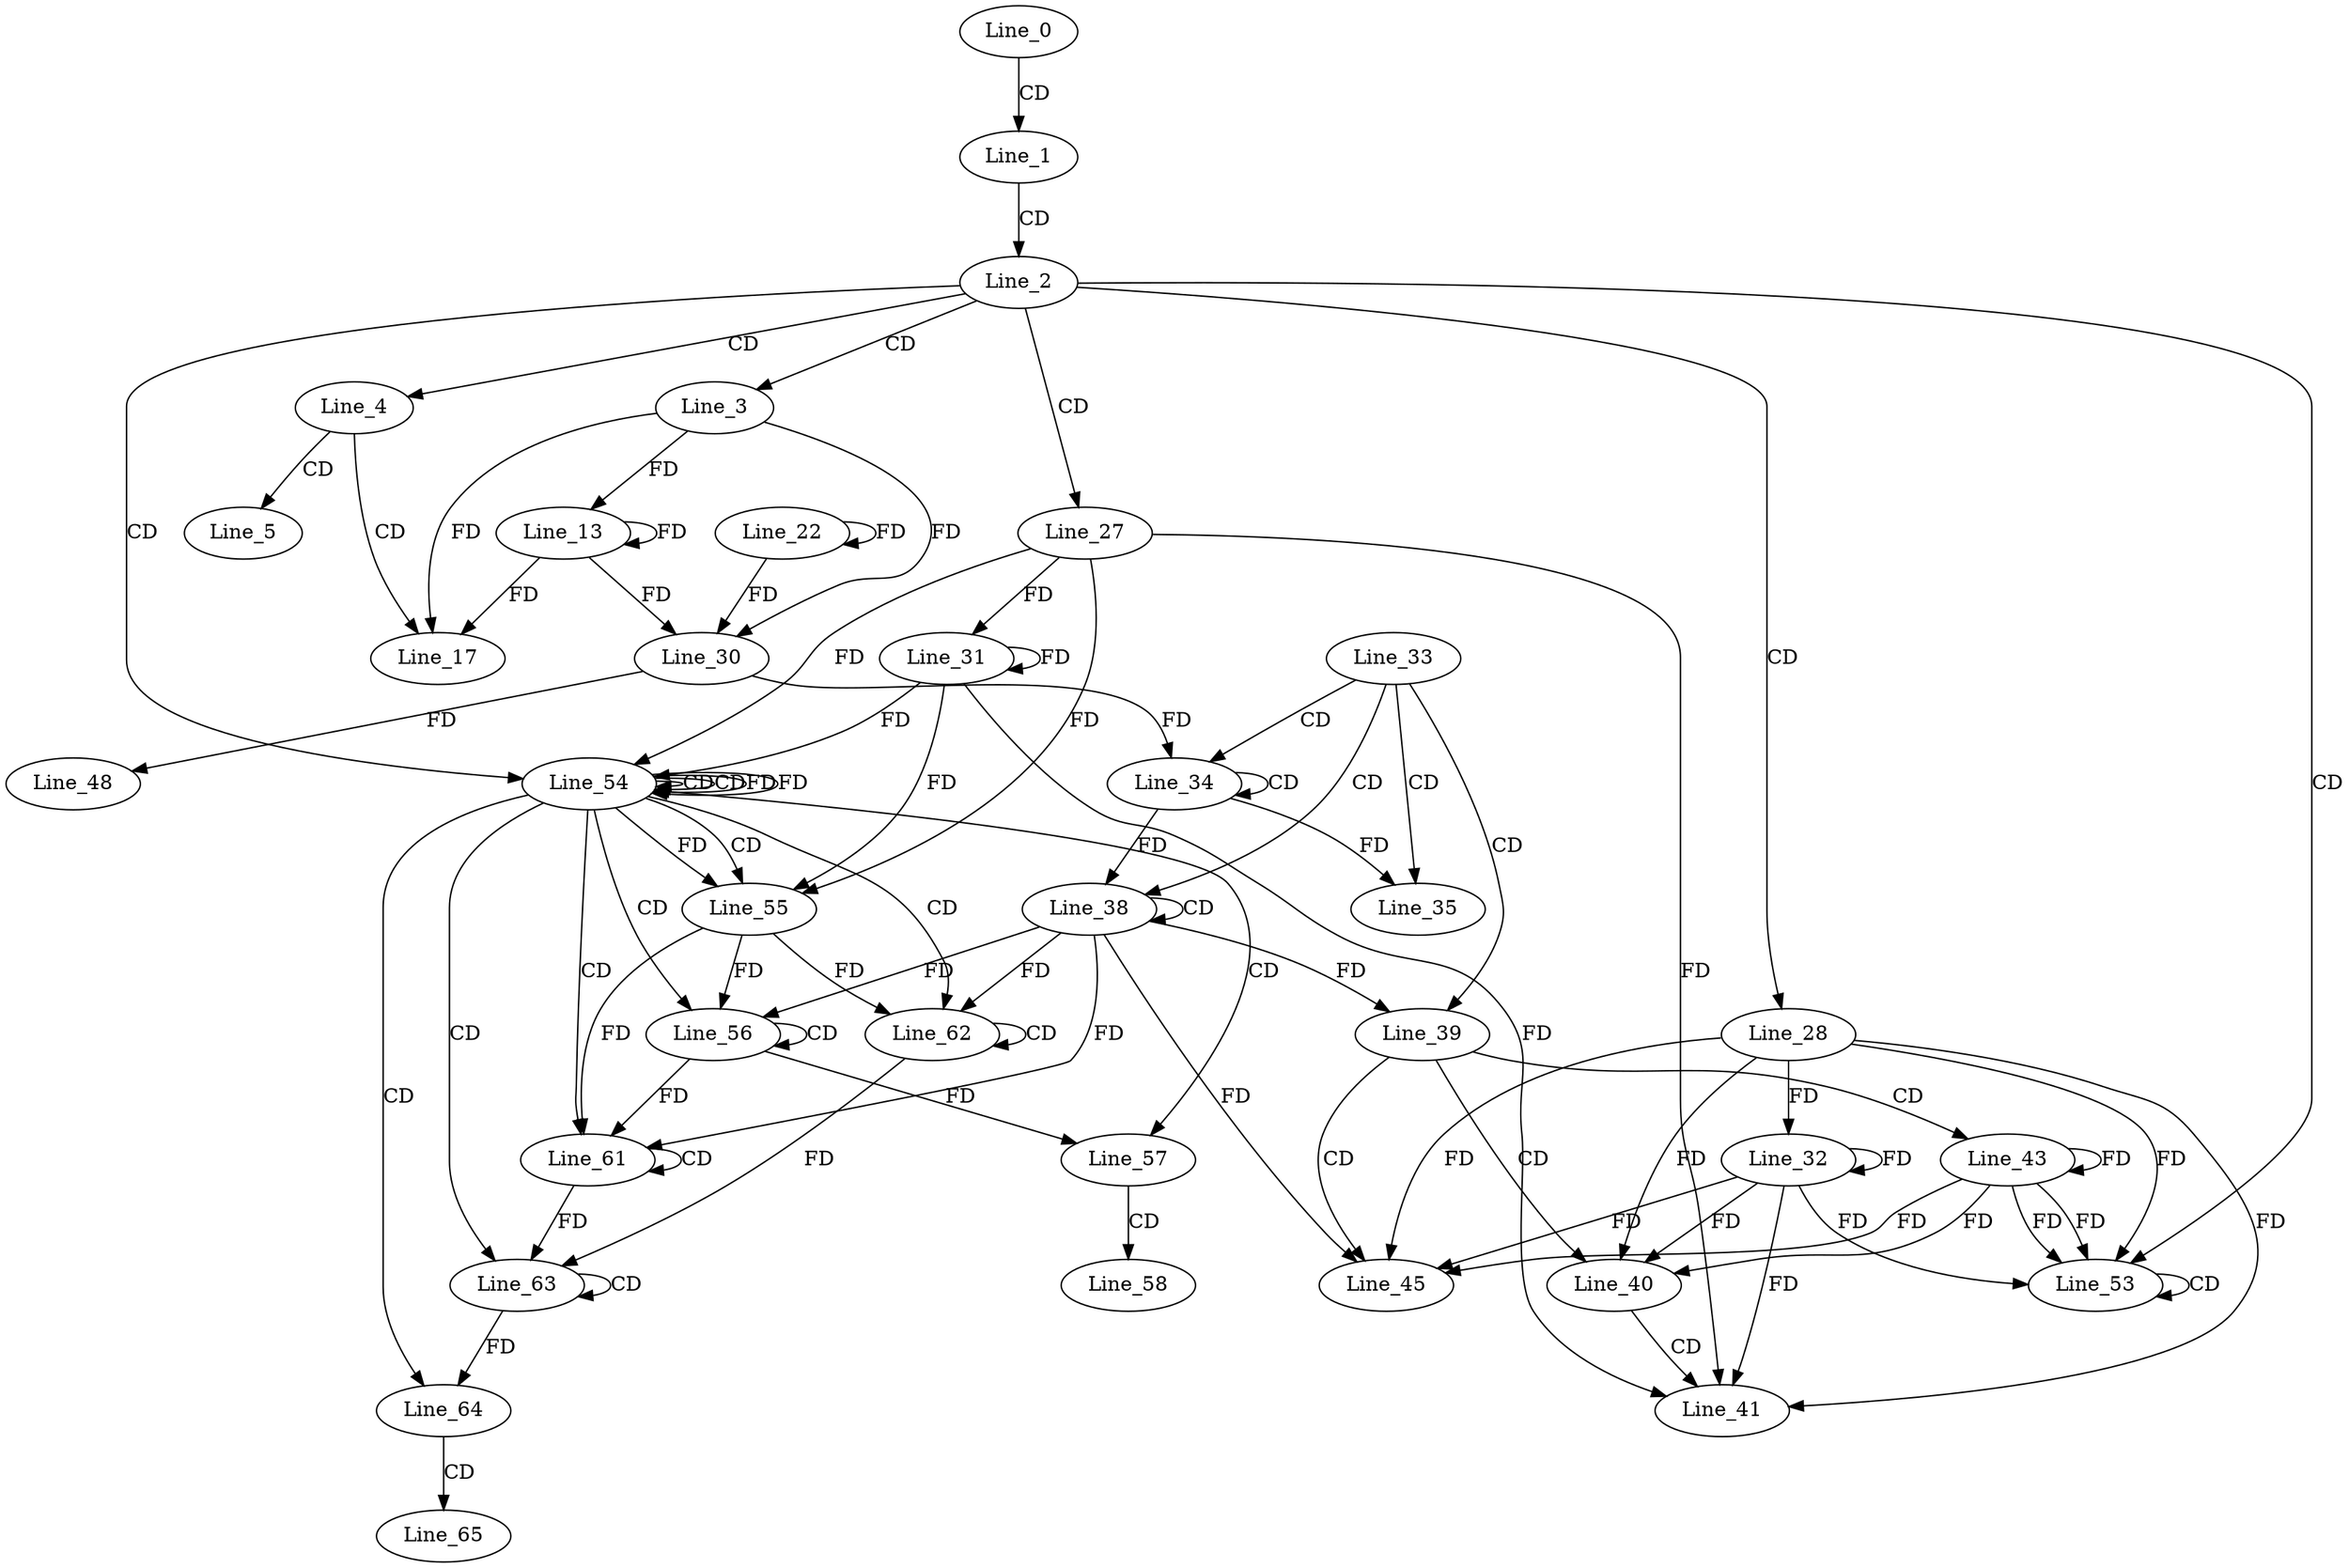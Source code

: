 digraph G {
  Line_0;
  Line_1;
  Line_2;
  Line_3;
  Line_4;
  Line_5;
  Line_13;
  Line_17;
  Line_22;
  Line_27;
  Line_28;
  Line_30;
  Line_31;
  Line_32;
  Line_33;
  Line_34;
  Line_34;
  Line_30;
  Line_35;
  Line_38;
  Line_38;
  Line_39;
  Line_39;
  Line_40;
  Line_40;
  Line_41;
  Line_41;
  Line_43;
  Line_45;
  Line_45;
  Line_48;
  Line_53;
  Line_53;
  Line_53;
  Line_53;
  Line_54;
  Line_54;
  Line_54;
  Line_54;
  Line_55;
  Line_55;
  Line_56;
  Line_56;
  Line_57;
  Line_58;
  Line_61;
  Line_61;
  Line_61;
  Line_62;
  Line_62;
  Line_62;
  Line_63;
  Line_63;
  Line_64;
  Line_65;
  Line_0 -> Line_1 [ label="CD" ];
  Line_1 -> Line_2 [ label="CD" ];
  Line_2 -> Line_3 [ label="CD" ];
  Line_2 -> Line_4 [ label="CD" ];
  Line_4 -> Line_5 [ label="CD" ];
  Line_3 -> Line_13 [ label="FD" ];
  Line_13 -> Line_13 [ label="FD" ];
  Line_4 -> Line_17 [ label="CD" ];
  Line_3 -> Line_17 [ label="FD" ];
  Line_13 -> Line_17 [ label="FD" ];
  Line_22 -> Line_22 [ label="FD" ];
  Line_2 -> Line_27 [ label="CD" ];
  Line_2 -> Line_28 [ label="CD" ];
  Line_3 -> Line_30 [ label="FD" ];
  Line_13 -> Line_30 [ label="FD" ];
  Line_22 -> Line_30 [ label="FD" ];
  Line_27 -> Line_31 [ label="FD" ];
  Line_31 -> Line_31 [ label="FD" ];
  Line_28 -> Line_32 [ label="FD" ];
  Line_32 -> Line_32 [ label="FD" ];
  Line_33 -> Line_34 [ label="CD" ];
  Line_34 -> Line_34 [ label="CD" ];
  Line_30 -> Line_34 [ label="FD" ];
  Line_33 -> Line_35 [ label="CD" ];
  Line_34 -> Line_35 [ label="FD" ];
  Line_33 -> Line_38 [ label="CD" ];
  Line_38 -> Line_38 [ label="CD" ];
  Line_34 -> Line_38 [ label="FD" ];
  Line_33 -> Line_39 [ label="CD" ];
  Line_38 -> Line_39 [ label="FD" ];
  Line_39 -> Line_40 [ label="CD" ];
  Line_28 -> Line_40 [ label="FD" ];
  Line_32 -> Line_40 [ label="FD" ];
  Line_40 -> Line_41 [ label="CD" ];
  Line_27 -> Line_41 [ label="FD" ];
  Line_31 -> Line_41 [ label="FD" ];
  Line_28 -> Line_41 [ label="FD" ];
  Line_32 -> Line_41 [ label="FD" ];
  Line_39 -> Line_43 [ label="CD" ];
  Line_43 -> Line_43 [ label="FD" ];
  Line_39 -> Line_45 [ label="CD" ];
  Line_38 -> Line_45 [ label="FD" ];
  Line_43 -> Line_45 [ label="FD" ];
  Line_28 -> Line_45 [ label="FD" ];
  Line_32 -> Line_45 [ label="FD" ];
  Line_30 -> Line_48 [ label="FD" ];
  Line_2 -> Line_53 [ label="CD" ];
  Line_43 -> Line_53 [ label="FD" ];
  Line_28 -> Line_53 [ label="FD" ];
  Line_32 -> Line_53 [ label="FD" ];
  Line_53 -> Line_53 [ label="CD" ];
  Line_43 -> Line_53 [ label="FD" ];
  Line_2 -> Line_54 [ label="CD" ];
  Line_54 -> Line_54 [ label="CD" ];
  Line_54 -> Line_54 [ label="CD" ];
  Line_27 -> Line_54 [ label="FD" ];
  Line_31 -> Line_54 [ label="FD" ];
  Line_54 -> Line_54 [ label="FD" ];
  Line_54 -> Line_55 [ label="CD" ];
  Line_27 -> Line_55 [ label="FD" ];
  Line_31 -> Line_55 [ label="FD" ];
  Line_54 -> Line_55 [ label="FD" ];
  Line_54 -> Line_56 [ label="CD" ];
  Line_56 -> Line_56 [ label="CD" ];
  Line_55 -> Line_56 [ label="FD" ];
  Line_38 -> Line_56 [ label="FD" ];
  Line_54 -> Line_57 [ label="CD" ];
  Line_56 -> Line_57 [ label="FD" ];
  Line_57 -> Line_58 [ label="CD" ];
  Line_54 -> Line_61 [ label="CD" ];
  Line_61 -> Line_61 [ label="CD" ];
  Line_55 -> Line_61 [ label="FD" ];
  Line_38 -> Line_61 [ label="FD" ];
  Line_56 -> Line_61 [ label="FD" ];
  Line_54 -> Line_62 [ label="CD" ];
  Line_62 -> Line_62 [ label="CD" ];
  Line_55 -> Line_62 [ label="FD" ];
  Line_38 -> Line_62 [ label="FD" ];
  Line_54 -> Line_63 [ label="CD" ];
  Line_63 -> Line_63 [ label="CD" ];
  Line_61 -> Line_63 [ label="FD" ];
  Line_62 -> Line_63 [ label="FD" ];
  Line_54 -> Line_64 [ label="CD" ];
  Line_63 -> Line_64 [ label="FD" ];
  Line_64 -> Line_65 [ label="CD" ];
  Line_43 -> Line_40 [ label="FD" ];
  Line_54 -> Line_54 [ label="FD" ];
}
